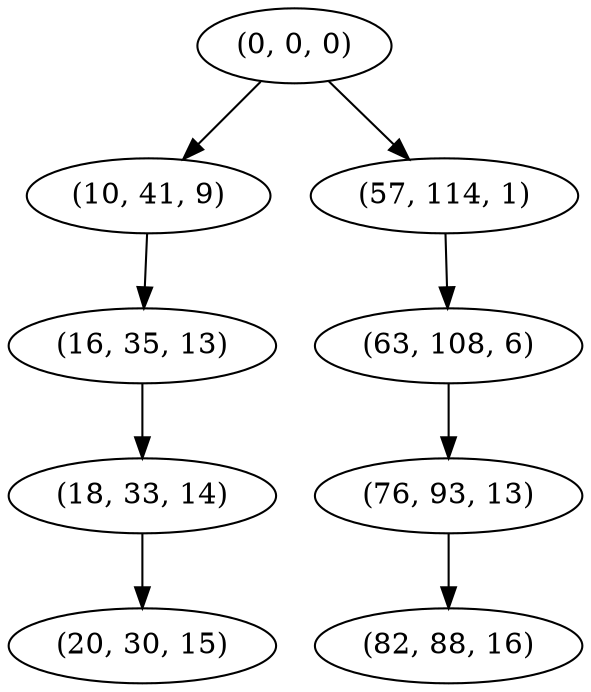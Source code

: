 digraph tree {
    "(0, 0, 0)";
    "(10, 41, 9)";
    "(16, 35, 13)";
    "(18, 33, 14)";
    "(20, 30, 15)";
    "(57, 114, 1)";
    "(63, 108, 6)";
    "(76, 93, 13)";
    "(82, 88, 16)";
    "(0, 0, 0)" -> "(10, 41, 9)";
    "(0, 0, 0)" -> "(57, 114, 1)";
    "(10, 41, 9)" -> "(16, 35, 13)";
    "(16, 35, 13)" -> "(18, 33, 14)";
    "(18, 33, 14)" -> "(20, 30, 15)";
    "(57, 114, 1)" -> "(63, 108, 6)";
    "(63, 108, 6)" -> "(76, 93, 13)";
    "(76, 93, 13)" -> "(82, 88, 16)";
}
